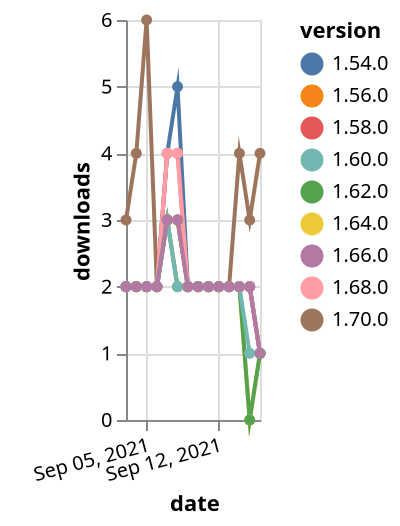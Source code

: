{"$schema": "https://vega.github.io/schema/vega-lite/v5.json", "description": "A simple bar chart with embedded data.", "data": {"values": [{"date": "2021-09-03", "total": 2722, "delta": 2, "version": "1.56.0"}, {"date": "2021-09-04", "total": 2724, "delta": 2, "version": "1.56.0"}, {"date": "2021-09-05", "total": 2726, "delta": 2, "version": "1.56.0"}, {"date": "2021-09-06", "total": 2728, "delta": 2, "version": "1.56.0"}, {"date": "2021-09-07", "total": 2731, "delta": 3, "version": "1.56.0"}, {"date": "2021-09-08", "total": 2734, "delta": 3, "version": "1.56.0"}, {"date": "2021-09-09", "total": 2736, "delta": 2, "version": "1.56.0"}, {"date": "2021-09-10", "total": 2738, "delta": 2, "version": "1.56.0"}, {"date": "2021-09-11", "total": 2740, "delta": 2, "version": "1.56.0"}, {"date": "2021-09-12", "total": 2742, "delta": 2, "version": "1.56.0"}, {"date": "2021-09-13", "total": 2744, "delta": 2, "version": "1.56.0"}, {"date": "2021-09-14", "total": 2746, "delta": 2, "version": "1.56.0"}, {"date": "2021-09-15", "total": 2748, "delta": 2, "version": "1.56.0"}, {"date": "2021-09-16", "total": 2749, "delta": 1, "version": "1.56.0"}, {"date": "2021-09-03", "total": 1508, "delta": 2, "version": "1.64.0"}, {"date": "2021-09-04", "total": 1510, "delta": 2, "version": "1.64.0"}, {"date": "2021-09-05", "total": 1512, "delta": 2, "version": "1.64.0"}, {"date": "2021-09-06", "total": 1514, "delta": 2, "version": "1.64.0"}, {"date": "2021-09-07", "total": 1517, "delta": 3, "version": "1.64.0"}, {"date": "2021-09-08", "total": 1519, "delta": 2, "version": "1.64.0"}, {"date": "2021-09-09", "total": 1521, "delta": 2, "version": "1.64.0"}, {"date": "2021-09-10", "total": 1523, "delta": 2, "version": "1.64.0"}, {"date": "2021-09-11", "total": 1525, "delta": 2, "version": "1.64.0"}, {"date": "2021-09-12", "total": 1527, "delta": 2, "version": "1.64.0"}, {"date": "2021-09-13", "total": 1529, "delta": 2, "version": "1.64.0"}, {"date": "2021-09-14", "total": 1531, "delta": 2, "version": "1.64.0"}, {"date": "2021-09-15", "total": 1531, "delta": 0, "version": "1.64.0"}, {"date": "2021-09-16", "total": 1532, "delta": 1, "version": "1.64.0"}, {"date": "2021-09-03", "total": 246, "delta": 3, "version": "1.70.0"}, {"date": "2021-09-04", "total": 250, "delta": 4, "version": "1.70.0"}, {"date": "2021-09-05", "total": 256, "delta": 6, "version": "1.70.0"}, {"date": "2021-09-06", "total": 258, "delta": 2, "version": "1.70.0"}, {"date": "2021-09-07", "total": 261, "delta": 3, "version": "1.70.0"}, {"date": "2021-09-08", "total": 264, "delta": 3, "version": "1.70.0"}, {"date": "2021-09-09", "total": 266, "delta": 2, "version": "1.70.0"}, {"date": "2021-09-10", "total": 268, "delta": 2, "version": "1.70.0"}, {"date": "2021-09-11", "total": 270, "delta": 2, "version": "1.70.0"}, {"date": "2021-09-12", "total": 272, "delta": 2, "version": "1.70.0"}, {"date": "2021-09-13", "total": 274, "delta": 2, "version": "1.70.0"}, {"date": "2021-09-14", "total": 278, "delta": 4, "version": "1.70.0"}, {"date": "2021-09-15", "total": 281, "delta": 3, "version": "1.70.0"}, {"date": "2021-09-16", "total": 285, "delta": 4, "version": "1.70.0"}, {"date": "2021-09-03", "total": 3389, "delta": 2, "version": "1.54.0"}, {"date": "2021-09-04", "total": 3391, "delta": 2, "version": "1.54.0"}, {"date": "2021-09-05", "total": 3393, "delta": 2, "version": "1.54.0"}, {"date": "2021-09-06", "total": 3395, "delta": 2, "version": "1.54.0"}, {"date": "2021-09-07", "total": 3399, "delta": 4, "version": "1.54.0"}, {"date": "2021-09-08", "total": 3404, "delta": 5, "version": "1.54.0"}, {"date": "2021-09-09", "total": 3406, "delta": 2, "version": "1.54.0"}, {"date": "2021-09-10", "total": 3408, "delta": 2, "version": "1.54.0"}, {"date": "2021-09-11", "total": 3410, "delta": 2, "version": "1.54.0"}, {"date": "2021-09-12", "total": 3412, "delta": 2, "version": "1.54.0"}, {"date": "2021-09-13", "total": 3414, "delta": 2, "version": "1.54.0"}, {"date": "2021-09-14", "total": 3416, "delta": 2, "version": "1.54.0"}, {"date": "2021-09-15", "total": 3418, "delta": 2, "version": "1.54.0"}, {"date": "2021-09-16", "total": 3419, "delta": 1, "version": "1.54.0"}, {"date": "2021-09-03", "total": 2626, "delta": 2, "version": "1.58.0"}, {"date": "2021-09-04", "total": 2628, "delta": 2, "version": "1.58.0"}, {"date": "2021-09-05", "total": 2630, "delta": 2, "version": "1.58.0"}, {"date": "2021-09-06", "total": 2632, "delta": 2, "version": "1.58.0"}, {"date": "2021-09-07", "total": 2636, "delta": 4, "version": "1.58.0"}, {"date": "2021-09-08", "total": 2640, "delta": 4, "version": "1.58.0"}, {"date": "2021-09-09", "total": 2642, "delta": 2, "version": "1.58.0"}, {"date": "2021-09-10", "total": 2644, "delta": 2, "version": "1.58.0"}, {"date": "2021-09-11", "total": 2646, "delta": 2, "version": "1.58.0"}, {"date": "2021-09-12", "total": 2648, "delta": 2, "version": "1.58.0"}, {"date": "2021-09-13", "total": 2650, "delta": 2, "version": "1.58.0"}, {"date": "2021-09-14", "total": 2652, "delta": 2, "version": "1.58.0"}, {"date": "2021-09-15", "total": 2654, "delta": 2, "version": "1.58.0"}, {"date": "2021-09-16", "total": 2655, "delta": 1, "version": "1.58.0"}, {"date": "2021-09-03", "total": 768, "delta": 2, "version": "1.68.0"}, {"date": "2021-09-04", "total": 770, "delta": 2, "version": "1.68.0"}, {"date": "2021-09-05", "total": 772, "delta": 2, "version": "1.68.0"}, {"date": "2021-09-06", "total": 774, "delta": 2, "version": "1.68.0"}, {"date": "2021-09-07", "total": 778, "delta": 4, "version": "1.68.0"}, {"date": "2021-09-08", "total": 782, "delta": 4, "version": "1.68.0"}, {"date": "2021-09-09", "total": 784, "delta": 2, "version": "1.68.0"}, {"date": "2021-09-10", "total": 786, "delta": 2, "version": "1.68.0"}, {"date": "2021-09-11", "total": 788, "delta": 2, "version": "1.68.0"}, {"date": "2021-09-12", "total": 790, "delta": 2, "version": "1.68.0"}, {"date": "2021-09-13", "total": 792, "delta": 2, "version": "1.68.0"}, {"date": "2021-09-14", "total": 794, "delta": 2, "version": "1.68.0"}, {"date": "2021-09-15", "total": 796, "delta": 2, "version": "1.68.0"}, {"date": "2021-09-16", "total": 797, "delta": 1, "version": "1.68.0"}, {"date": "2021-09-03", "total": 1668, "delta": 2, "version": "1.62.0"}, {"date": "2021-09-04", "total": 1670, "delta": 2, "version": "1.62.0"}, {"date": "2021-09-05", "total": 1672, "delta": 2, "version": "1.62.0"}, {"date": "2021-09-06", "total": 1674, "delta": 2, "version": "1.62.0"}, {"date": "2021-09-07", "total": 1677, "delta": 3, "version": "1.62.0"}, {"date": "2021-09-08", "total": 1679, "delta": 2, "version": "1.62.0"}, {"date": "2021-09-09", "total": 1681, "delta": 2, "version": "1.62.0"}, {"date": "2021-09-10", "total": 1683, "delta": 2, "version": "1.62.0"}, {"date": "2021-09-11", "total": 1685, "delta": 2, "version": "1.62.0"}, {"date": "2021-09-12", "total": 1687, "delta": 2, "version": "1.62.0"}, {"date": "2021-09-13", "total": 1689, "delta": 2, "version": "1.62.0"}, {"date": "2021-09-14", "total": 1691, "delta": 2, "version": "1.62.0"}, {"date": "2021-09-15", "total": 1691, "delta": 0, "version": "1.62.0"}, {"date": "2021-09-16", "total": 1692, "delta": 1, "version": "1.62.0"}, {"date": "2021-09-03", "total": 2061, "delta": 2, "version": "1.60.0"}, {"date": "2021-09-04", "total": 2063, "delta": 2, "version": "1.60.0"}, {"date": "2021-09-05", "total": 2065, "delta": 2, "version": "1.60.0"}, {"date": "2021-09-06", "total": 2067, "delta": 2, "version": "1.60.0"}, {"date": "2021-09-07", "total": 2070, "delta": 3, "version": "1.60.0"}, {"date": "2021-09-08", "total": 2072, "delta": 2, "version": "1.60.0"}, {"date": "2021-09-09", "total": 2074, "delta": 2, "version": "1.60.0"}, {"date": "2021-09-10", "total": 2076, "delta": 2, "version": "1.60.0"}, {"date": "2021-09-11", "total": 2078, "delta": 2, "version": "1.60.0"}, {"date": "2021-09-12", "total": 2080, "delta": 2, "version": "1.60.0"}, {"date": "2021-09-13", "total": 2082, "delta": 2, "version": "1.60.0"}, {"date": "2021-09-14", "total": 2084, "delta": 2, "version": "1.60.0"}, {"date": "2021-09-15", "total": 2085, "delta": 1, "version": "1.60.0"}, {"date": "2021-09-16", "total": 2086, "delta": 1, "version": "1.60.0"}, {"date": "2021-09-03", "total": 1049, "delta": 2, "version": "1.66.0"}, {"date": "2021-09-04", "total": 1051, "delta": 2, "version": "1.66.0"}, {"date": "2021-09-05", "total": 1053, "delta": 2, "version": "1.66.0"}, {"date": "2021-09-06", "total": 1055, "delta": 2, "version": "1.66.0"}, {"date": "2021-09-07", "total": 1058, "delta": 3, "version": "1.66.0"}, {"date": "2021-09-08", "total": 1061, "delta": 3, "version": "1.66.0"}, {"date": "2021-09-09", "total": 1063, "delta": 2, "version": "1.66.0"}, {"date": "2021-09-10", "total": 1065, "delta": 2, "version": "1.66.0"}, {"date": "2021-09-11", "total": 1067, "delta": 2, "version": "1.66.0"}, {"date": "2021-09-12", "total": 1069, "delta": 2, "version": "1.66.0"}, {"date": "2021-09-13", "total": 1071, "delta": 2, "version": "1.66.0"}, {"date": "2021-09-14", "total": 1073, "delta": 2, "version": "1.66.0"}, {"date": "2021-09-15", "total": 1075, "delta": 2, "version": "1.66.0"}, {"date": "2021-09-16", "total": 1076, "delta": 1, "version": "1.66.0"}]}, "width": "container", "mark": {"type": "line", "point": {"filled": true}}, "encoding": {"x": {"field": "date", "type": "temporal", "timeUnit": "yearmonthdate", "title": "date", "axis": {"labelAngle": -15}}, "y": {"field": "delta", "type": "quantitative", "title": "downloads"}, "color": {"field": "version", "type": "nominal"}, "tooltip": {"field": "delta"}}}
